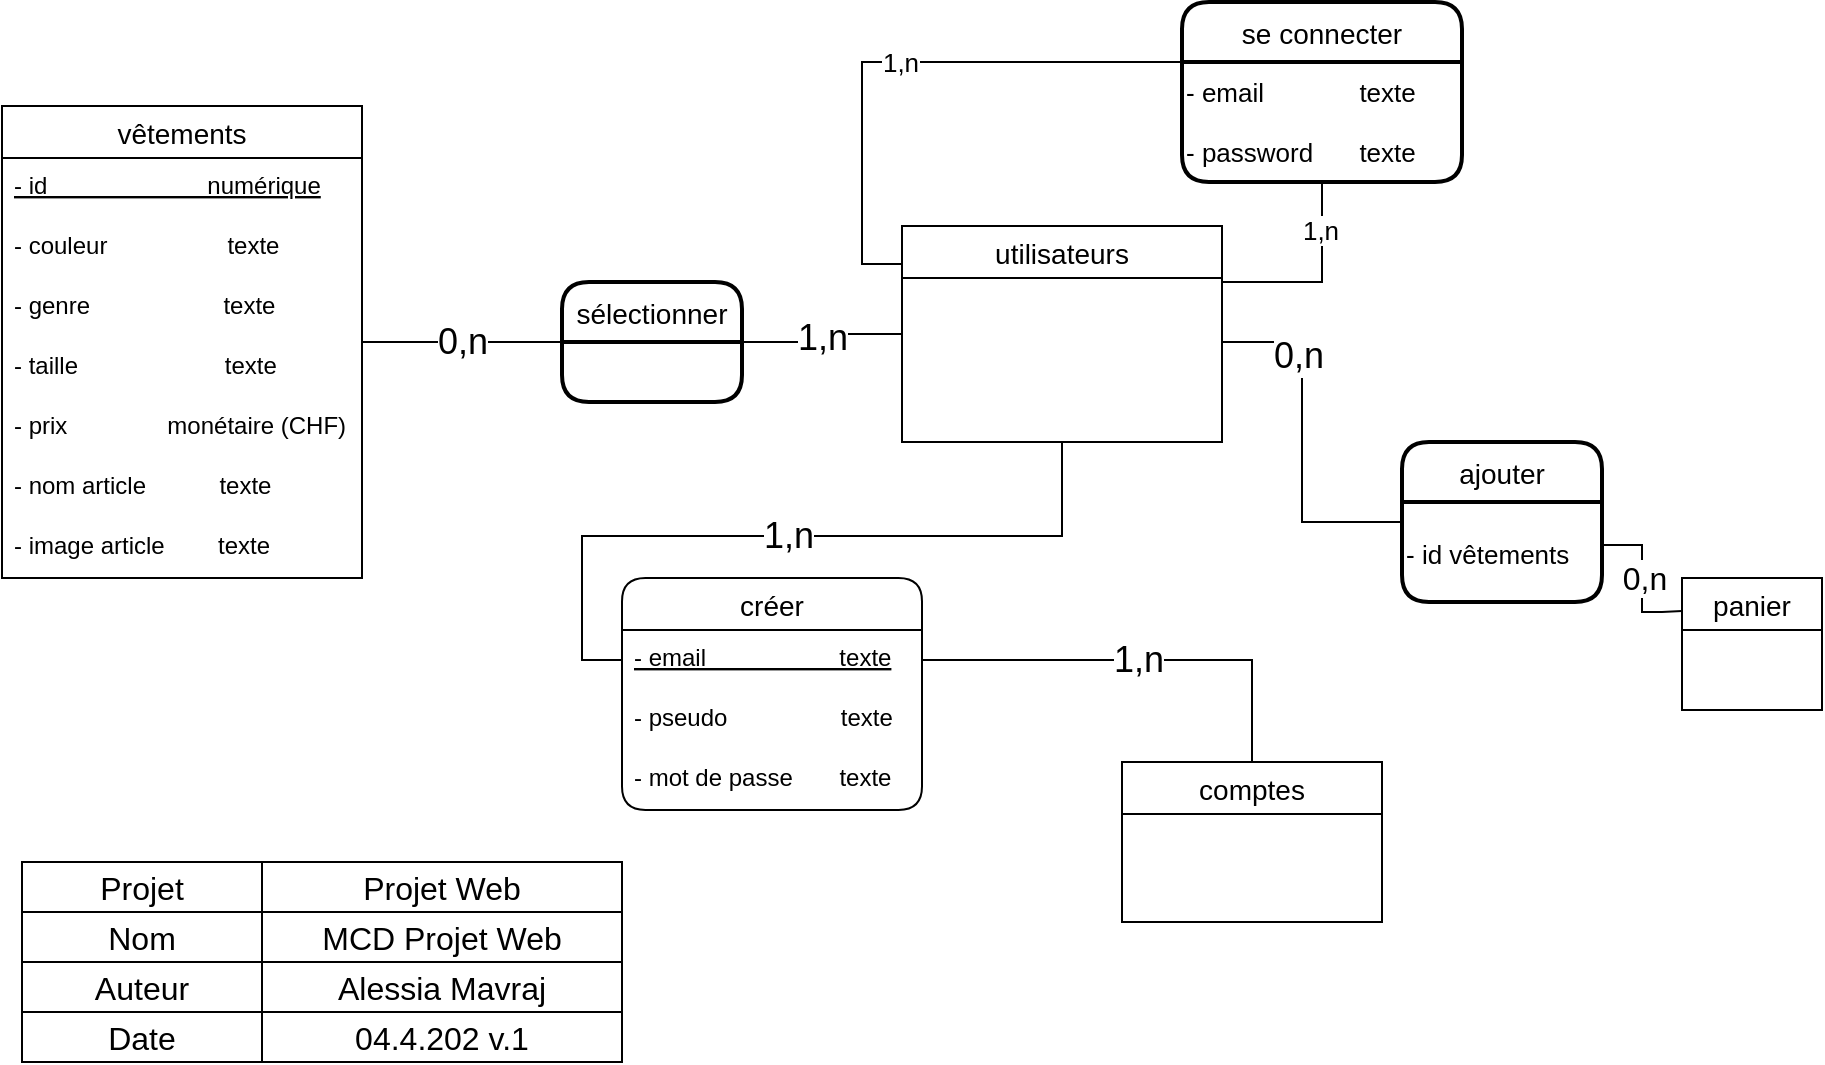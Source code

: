 <mxfile version="20.8.10" type="device"><diagram id="C5RBs43oDa-KdzZeNtuy" name="Page-1"><mxGraphModel dx="2363" dy="1392" grid="1" gridSize="10" guides="1" tooltips="1" connect="1" arrows="1" fold="1" page="1" pageScale="1" pageWidth="1169" pageHeight="827" math="0" shadow="0"><root><mxCell id="WIyWlLk6GJQsqaUBKTNV-0"/><mxCell id="WIyWlLk6GJQsqaUBKTNV-1" parent="WIyWlLk6GJQsqaUBKTNV-0"/><mxCell id="uUGbCbE2JLus--snvUOJ-17" value="sélectionner" style="swimlane;childLayout=stackLayout;horizontal=1;startSize=30;horizontalStack=0;rounded=1;fontSize=14;fontStyle=0;strokeWidth=2;resizeParent=0;resizeLast=1;shadow=0;dashed=0;align=center;" vertex="1" parent="WIyWlLk6GJQsqaUBKTNV-1"><mxGeometry x="420" y="260" width="90" height="60" as="geometry"/></mxCell><mxCell id="uUGbCbE2JLus--snvUOJ-39" value="0,n" style="edgeStyle=orthogonalEdgeStyle;rounded=0;orthogonalLoop=1;jettySize=auto;html=1;entryX=0;entryY=0.5;entryDx=0;entryDy=0;fontSize=18;endArrow=none;endFill=0;" edge="1" parent="WIyWlLk6GJQsqaUBKTNV-1" source="uUGbCbE2JLus--snvUOJ-19" target="uUGbCbE2JLus--snvUOJ-17"><mxGeometry relative="1" as="geometry"/></mxCell><mxCell id="uUGbCbE2JLus--snvUOJ-19" value="vêtements" style="swimlane;fontStyle=0;childLayout=stackLayout;horizontal=1;startSize=26;horizontalStack=0;resizeParent=1;resizeParentMax=0;resizeLast=0;collapsible=1;marginBottom=0;align=center;fontSize=14;" vertex="1" parent="WIyWlLk6GJQsqaUBKTNV-1"><mxGeometry x="140" y="172" width="180" height="236" as="geometry"/></mxCell><mxCell id="uUGbCbE2JLus--snvUOJ-20" value="- id                        numérique" style="text;strokeColor=none;fillColor=none;spacingLeft=4;spacingRight=4;overflow=hidden;rotatable=0;points=[[0,0.5],[1,0.5]];portConstraint=eastwest;fontSize=12;fontStyle=4" vertex="1" parent="uUGbCbE2JLus--snvUOJ-19"><mxGeometry y="26" width="180" height="30" as="geometry"/></mxCell><mxCell id="uUGbCbE2JLus--snvUOJ-21" value="- couleur                  texte" style="text;strokeColor=none;fillColor=none;spacingLeft=4;spacingRight=4;overflow=hidden;rotatable=0;points=[[0,0.5],[1,0.5]];portConstraint=eastwest;fontSize=12;" vertex="1" parent="uUGbCbE2JLus--snvUOJ-19"><mxGeometry y="56" width="180" height="30" as="geometry"/></mxCell><mxCell id="uUGbCbE2JLus--snvUOJ-22" value="- genre                    texte" style="text;strokeColor=none;fillColor=none;spacingLeft=4;spacingRight=4;overflow=hidden;rotatable=0;points=[[0,0.5],[1,0.5]];portConstraint=eastwest;fontSize=12;" vertex="1" parent="uUGbCbE2JLus--snvUOJ-19"><mxGeometry y="86" width="180" height="30" as="geometry"/></mxCell><mxCell id="uUGbCbE2JLus--snvUOJ-31" value="- taille                      texte" style="text;strokeColor=none;fillColor=none;spacingLeft=4;spacingRight=4;overflow=hidden;rotatable=0;points=[[0,0.5],[1,0.5]];portConstraint=eastwest;fontSize=12;" vertex="1" parent="uUGbCbE2JLus--snvUOJ-19"><mxGeometry y="116" width="180" height="30" as="geometry"/></mxCell><mxCell id="uUGbCbE2JLus--snvUOJ-32" value="- prix               monétaire (CHF)" style="text;strokeColor=none;fillColor=none;spacingLeft=4;spacingRight=4;overflow=hidden;rotatable=0;points=[[0,0.5],[1,0.5]];portConstraint=eastwest;fontSize=12;" vertex="1" parent="uUGbCbE2JLus--snvUOJ-19"><mxGeometry y="146" width="180" height="30" as="geometry"/></mxCell><mxCell id="uUGbCbE2JLus--snvUOJ-36" value="- nom article           texte" style="text;strokeColor=none;fillColor=none;spacingLeft=4;spacingRight=4;overflow=hidden;rotatable=0;points=[[0,0.5],[1,0.5]];portConstraint=eastwest;fontSize=12;fontStyle=0" vertex="1" parent="uUGbCbE2JLus--snvUOJ-19"><mxGeometry y="176" width="180" height="30" as="geometry"/></mxCell><mxCell id="uUGbCbE2JLus--snvUOJ-37" value="- image article        texte" style="text;strokeColor=none;fillColor=none;spacingLeft=4;spacingRight=4;overflow=hidden;rotatable=0;points=[[0,0.5],[1,0.5]];portConstraint=eastwest;fontSize=12;fontStyle=0" vertex="1" parent="uUGbCbE2JLus--snvUOJ-19"><mxGeometry y="206" width="180" height="30" as="geometry"/></mxCell><mxCell id="uUGbCbE2JLus--snvUOJ-38" value="&lt;font style=&quot;font-size: 18px;&quot;&gt;1,n&lt;/font&gt;" style="edgeStyle=orthogonalEdgeStyle;rounded=0;orthogonalLoop=1;jettySize=auto;html=1;entryX=1;entryY=0.5;entryDx=0;entryDy=0;endArrow=none;endFill=0;" edge="1" parent="WIyWlLk6GJQsqaUBKTNV-1" source="uUGbCbE2JLus--snvUOJ-23" target="uUGbCbE2JLus--snvUOJ-17"><mxGeometry relative="1" as="geometry"/></mxCell><mxCell id="uUGbCbE2JLus--snvUOJ-41" style="edgeStyle=orthogonalEdgeStyle;rounded=0;orthogonalLoop=1;jettySize=auto;html=1;entryX=0.002;entryY=0.2;entryDx=0;entryDy=0;fontSize=18;endArrow=none;endFill=0;entryPerimeter=0;" edge="1" parent="WIyWlLk6GJQsqaUBKTNV-1" source="uUGbCbE2JLus--snvUOJ-23" target="uUGbCbE2JLus--snvUOJ-52"><mxGeometry relative="1" as="geometry"><Array as="points"><mxPoint x="790" y="290"/><mxPoint x="790" y="380"/></Array></mxGeometry></mxCell><mxCell id="uUGbCbE2JLus--snvUOJ-42" value="0,n" style="edgeLabel;html=1;align=center;verticalAlign=middle;resizable=0;points=[];fontSize=18;" vertex="1" connectable="0" parent="uUGbCbE2JLus--snvUOJ-41"><mxGeometry x="-0.486" y="-2" relative="1" as="geometry"><mxPoint as="offset"/></mxGeometry></mxCell><mxCell id="uUGbCbE2JLus--snvUOJ-75" value="&lt;font style=&quot;font-size: 18px;&quot;&gt;1,n&lt;/font&gt;" style="edgeStyle=orthogonalEdgeStyle;rounded=0;orthogonalLoop=1;jettySize=auto;html=1;entryX=0;entryY=0.5;entryDx=0;entryDy=0;fontSize=13;endArrow=none;endFill=0;" edge="1" parent="WIyWlLk6GJQsqaUBKTNV-1" source="uUGbCbE2JLus--snvUOJ-23" target="uUGbCbE2JLus--snvUOJ-72"><mxGeometry relative="1" as="geometry"/></mxCell><mxCell id="uUGbCbE2JLus--snvUOJ-23" value="utilisateurs" style="swimlane;fontStyle=0;childLayout=stackLayout;horizontal=1;startSize=26;horizontalStack=0;resizeParent=1;resizeParentMax=0;resizeLast=0;collapsible=1;marginBottom=0;align=center;fontSize=14;" vertex="1" parent="WIyWlLk6GJQsqaUBKTNV-1"><mxGeometry x="590" y="232" width="160" height="108" as="geometry"/></mxCell><mxCell id="uUGbCbE2JLus--snvUOJ-27" value="panier" style="swimlane;fontStyle=0;childLayout=stackLayout;horizontal=1;startSize=26;horizontalStack=0;resizeParent=1;resizeParentMax=0;resizeLast=0;collapsible=1;marginBottom=0;align=center;fontSize=14;" vertex="1" parent="WIyWlLk6GJQsqaUBKTNV-1"><mxGeometry x="980" y="408" width="70" height="66" as="geometry"/></mxCell><mxCell id="uUGbCbE2JLus--snvUOJ-50" style="edgeStyle=orthogonalEdgeStyle;rounded=0;orthogonalLoop=1;jettySize=auto;html=1;fontSize=12;endArrow=none;endFill=0;exitX=1.005;exitY=0.43;exitDx=0;exitDy=0;exitPerimeter=0;entryX=0;entryY=0.25;entryDx=0;entryDy=0;" edge="1" parent="WIyWlLk6GJQsqaUBKTNV-1" source="uUGbCbE2JLus--snvUOJ-52" target="uUGbCbE2JLus--snvUOJ-27"><mxGeometry relative="1" as="geometry"><Array as="points"><mxPoint x="960" y="392"/><mxPoint x="960" y="425"/><mxPoint x="970" y="425"/></Array></mxGeometry></mxCell><mxCell id="uUGbCbE2JLus--snvUOJ-51" value="&lt;font style=&quot;font-size: 16px;&quot;&gt;0,n&lt;/font&gt;" style="edgeLabel;html=1;align=center;verticalAlign=middle;resizable=0;points=[];fontSize=12;" vertex="1" connectable="0" parent="uUGbCbE2JLus--snvUOJ-50"><mxGeometry x="0.541" y="-2" relative="1" as="geometry"><mxPoint x="-3" y="-19" as="offset"/></mxGeometry></mxCell><mxCell id="uUGbCbE2JLus--snvUOJ-40" value="ajouter" style="swimlane;childLayout=stackLayout;horizontal=1;startSize=30;horizontalStack=0;rounded=1;fontSize=14;fontStyle=0;strokeWidth=2;resizeParent=0;resizeLast=1;shadow=0;dashed=0;align=center;" vertex="1" parent="WIyWlLk6GJQsqaUBKTNV-1"><mxGeometry x="840" y="340" width="100" height="80" as="geometry"/></mxCell><mxCell id="uUGbCbE2JLus--snvUOJ-52" value="&lt;font style=&quot;font-size: 13px;&quot;&gt;- id vêtements&lt;/font&gt;" style="text;html=1;align=left;verticalAlign=middle;resizable=0;points=[];autosize=1;strokeColor=none;fillColor=none;fontSize=16;" vertex="1" parent="uUGbCbE2JLus--snvUOJ-40"><mxGeometry y="30" width="100" height="50" as="geometry"/></mxCell><mxCell id="uUGbCbE2JLus--snvUOJ-54" value="1,n" style="edgeStyle=orthogonalEdgeStyle;rounded=0;orthogonalLoop=1;jettySize=auto;html=1;entryX=0;entryY=0.164;entryDx=0;entryDy=0;entryPerimeter=0;fontSize=13;endArrow=none;endFill=0;" edge="1" parent="WIyWlLk6GJQsqaUBKTNV-1" source="uUGbCbE2JLus--snvUOJ-53" target="uUGbCbE2JLus--snvUOJ-23"><mxGeometry relative="1" as="geometry"><Array as="points"><mxPoint x="570" y="150"/><mxPoint x="570" y="251"/></Array></mxGeometry></mxCell><mxCell id="uUGbCbE2JLus--snvUOJ-55" style="edgeStyle=orthogonalEdgeStyle;rounded=0;orthogonalLoop=1;jettySize=auto;html=1;entryX=1;entryY=0.25;entryDx=0;entryDy=0;fontSize=13;endArrow=none;endFill=0;" edge="1" parent="WIyWlLk6GJQsqaUBKTNV-1" source="uUGbCbE2JLus--snvUOJ-53" target="uUGbCbE2JLus--snvUOJ-23"><mxGeometry relative="1" as="geometry"><mxPoint x="750.96" y="254.01" as="targetPoint"/><Array as="points"><mxPoint x="800" y="260"/><mxPoint x="750" y="260"/></Array></mxGeometry></mxCell><mxCell id="uUGbCbE2JLus--snvUOJ-56" value="1,n" style="edgeLabel;html=1;align=center;verticalAlign=middle;resizable=0;points=[];fontSize=13;" vertex="1" connectable="0" parent="uUGbCbE2JLus--snvUOJ-55"><mxGeometry x="-0.531" y="-1" relative="1" as="geometry"><mxPoint as="offset"/></mxGeometry></mxCell><mxCell id="uUGbCbE2JLus--snvUOJ-53" value="se connecter" style="swimlane;childLayout=stackLayout;horizontal=1;startSize=30;horizontalStack=0;rounded=1;fontSize=14;fontStyle=0;strokeWidth=2;resizeParent=0;resizeLast=1;shadow=0;dashed=0;align=center;" vertex="1" parent="WIyWlLk6GJQsqaUBKTNV-1"><mxGeometry x="730" y="120" width="140" height="90" as="geometry"/></mxCell><mxCell id="uUGbCbE2JLus--snvUOJ-58" value="- email &lt;span style=&quot;white-space: pre;&quot;&gt;&#9;&lt;span style=&quot;white-space: pre;&quot;&gt;&#9;&lt;/span&gt;&lt;/span&gt;texte" style="text;html=1;align=left;verticalAlign=middle;resizable=0;points=[];autosize=1;strokeColor=none;fillColor=none;fontSize=13;" vertex="1" parent="uUGbCbE2JLus--snvUOJ-53"><mxGeometry y="30" width="140" height="30" as="geometry"/></mxCell><mxCell id="uUGbCbE2JLus--snvUOJ-59" value="- password&amp;nbsp;&lt;span style=&quot;white-space: pre;&quot;&gt;&#9;&lt;/span&gt;texte" style="text;html=1;align=left;verticalAlign=middle;resizable=0;points=[];autosize=1;strokeColor=none;fillColor=none;fontSize=13;" vertex="1" parent="uUGbCbE2JLus--snvUOJ-53"><mxGeometry y="60" width="140" height="30" as="geometry"/></mxCell><mxCell id="uUGbCbE2JLus--snvUOJ-77" value="1,n" style="edgeStyle=orthogonalEdgeStyle;rounded=0;orthogonalLoop=1;jettySize=auto;html=1;fontSize=18;endArrow=none;endFill=0;" edge="1" parent="WIyWlLk6GJQsqaUBKTNV-1" source="uUGbCbE2JLus--snvUOJ-67" target="uUGbCbE2JLus--snvUOJ-72"><mxGeometry relative="1" as="geometry"/></mxCell><mxCell id="uUGbCbE2JLus--snvUOJ-67" value="comptes" style="swimlane;fontStyle=0;childLayout=stackLayout;horizontal=1;startSize=26;horizontalStack=0;resizeParent=1;resizeParentMax=0;resizeLast=0;collapsible=1;marginBottom=0;align=center;fontSize=14;" vertex="1" parent="WIyWlLk6GJQsqaUBKTNV-1"><mxGeometry x="700" y="500" width="130" height="80" as="geometry"/></mxCell><mxCell id="uUGbCbE2JLus--snvUOJ-71" value="créer" style="swimlane;fontStyle=0;childLayout=stackLayout;horizontal=1;startSize=26;horizontalStack=0;resizeParent=1;resizeParentMax=0;resizeLast=0;collapsible=1;marginBottom=0;align=center;fontSize=14;rounded=1;shadow=0;swimlaneFillColor=none;" vertex="1" parent="WIyWlLk6GJQsqaUBKTNV-1"><mxGeometry x="450" y="408" width="150" height="116" as="geometry"/></mxCell><mxCell id="uUGbCbE2JLus--snvUOJ-72" value="- email                    texte" style="text;strokeColor=none;fillColor=none;spacingLeft=4;spacingRight=4;overflow=hidden;rotatable=0;points=[[0,0.5],[1,0.5]];portConstraint=eastwest;fontSize=12;fontStyle=4" vertex="1" parent="uUGbCbE2JLus--snvUOJ-71"><mxGeometry y="26" width="150" height="30" as="geometry"/></mxCell><mxCell id="uUGbCbE2JLus--snvUOJ-73" value="- pseudo                 texte" style="text;strokeColor=none;fillColor=none;spacingLeft=4;spacingRight=4;overflow=hidden;rotatable=0;points=[[0,0.5],[1,0.5]];portConstraint=eastwest;fontSize=12;fontStyle=0" vertex="1" parent="uUGbCbE2JLus--snvUOJ-71"><mxGeometry y="56" width="150" height="30" as="geometry"/></mxCell><mxCell id="uUGbCbE2JLus--snvUOJ-74" value="- mot de passe       texte" style="text;strokeColor=none;fillColor=none;spacingLeft=4;spacingRight=4;overflow=hidden;rotatable=0;points=[[0,0.5],[1,0.5]];portConstraint=eastwest;fontSize=12;" vertex="1" parent="uUGbCbE2JLus--snvUOJ-71"><mxGeometry y="86" width="150" height="30" as="geometry"/></mxCell><mxCell id="uUGbCbE2JLus--snvUOJ-78" value="" style="shape=table;startSize=0;container=1;collapsible=0;childLayout=tableLayout;fontSize=16;rounded=1;shadow=0;sketch=0;" vertex="1" parent="WIyWlLk6GJQsqaUBKTNV-1"><mxGeometry x="150" y="550" width="300" height="100" as="geometry"/></mxCell><mxCell id="uUGbCbE2JLus--snvUOJ-91" style="shape=tableRow;horizontal=0;startSize=0;swimlaneHead=0;swimlaneBody=0;strokeColor=inherit;top=0;left=0;bottom=0;right=0;collapsible=0;dropTarget=0;fillColor=none;points=[[0,0.5],[1,0.5]];portConstraint=eastwest;fontSize=16;rounded=1;shadow=0;sketch=0;" vertex="1" parent="uUGbCbE2JLus--snvUOJ-78"><mxGeometry width="300" height="25" as="geometry"/></mxCell><mxCell id="uUGbCbE2JLus--snvUOJ-92" value="Projet" style="shape=partialRectangle;html=1;whiteSpace=wrap;connectable=0;strokeColor=inherit;overflow=hidden;fillColor=none;top=0;left=0;bottom=0;right=0;pointerEvents=1;fontSize=16;rounded=1;shadow=0;sketch=0;" vertex="1" parent="uUGbCbE2JLus--snvUOJ-91"><mxGeometry width="120" height="25" as="geometry"><mxRectangle width="120" height="25" as="alternateBounds"/></mxGeometry></mxCell><mxCell id="uUGbCbE2JLus--snvUOJ-93" value="Projet Web" style="shape=partialRectangle;html=1;whiteSpace=wrap;connectable=0;strokeColor=inherit;overflow=hidden;fillColor=none;top=0;left=0;bottom=0;right=0;pointerEvents=1;fontSize=16;rounded=1;shadow=0;sketch=0;" vertex="1" parent="uUGbCbE2JLus--snvUOJ-91"><mxGeometry x="120" width="180" height="25" as="geometry"><mxRectangle width="180" height="25" as="alternateBounds"/></mxGeometry></mxCell><mxCell id="uUGbCbE2JLus--snvUOJ-79" value="" style="shape=tableRow;horizontal=0;startSize=0;swimlaneHead=0;swimlaneBody=0;strokeColor=inherit;top=0;left=0;bottom=0;right=0;collapsible=0;dropTarget=0;fillColor=none;points=[[0,0.5],[1,0.5]];portConstraint=eastwest;fontSize=16;rounded=1;shadow=0;sketch=0;" vertex="1" parent="uUGbCbE2JLus--snvUOJ-78"><mxGeometry y="25" width="300" height="25" as="geometry"/></mxCell><mxCell id="uUGbCbE2JLus--snvUOJ-80" value="Nom" style="shape=partialRectangle;html=1;whiteSpace=wrap;connectable=0;strokeColor=inherit;overflow=hidden;fillColor=none;top=0;left=0;bottom=0;right=0;pointerEvents=1;fontSize=16;rounded=1;shadow=0;sketch=0;" vertex="1" parent="uUGbCbE2JLus--snvUOJ-79"><mxGeometry width="120" height="25" as="geometry"><mxRectangle width="120" height="25" as="alternateBounds"/></mxGeometry></mxCell><mxCell id="uUGbCbE2JLus--snvUOJ-81" value="MCD Projet Web" style="shape=partialRectangle;html=1;whiteSpace=wrap;connectable=0;strokeColor=inherit;overflow=hidden;fillColor=none;top=0;left=0;bottom=0;right=0;pointerEvents=1;fontSize=16;rounded=1;shadow=0;sketch=0;" vertex="1" parent="uUGbCbE2JLus--snvUOJ-79"><mxGeometry x="120" width="180" height="25" as="geometry"><mxRectangle width="180" height="25" as="alternateBounds"/></mxGeometry></mxCell><mxCell id="uUGbCbE2JLus--snvUOJ-83" value="" style="shape=tableRow;horizontal=0;startSize=0;swimlaneHead=0;swimlaneBody=0;strokeColor=inherit;top=0;left=0;bottom=0;right=0;collapsible=0;dropTarget=0;fillColor=none;points=[[0,0.5],[1,0.5]];portConstraint=eastwest;fontSize=16;rounded=1;shadow=0;sketch=0;" vertex="1" parent="uUGbCbE2JLus--snvUOJ-78"><mxGeometry y="50" width="300" height="25" as="geometry"/></mxCell><mxCell id="uUGbCbE2JLus--snvUOJ-84" value="Auteur" style="shape=partialRectangle;html=1;whiteSpace=wrap;connectable=0;strokeColor=inherit;overflow=hidden;fillColor=none;top=0;left=0;bottom=0;right=0;pointerEvents=1;fontSize=16;rounded=1;shadow=0;sketch=0;" vertex="1" parent="uUGbCbE2JLus--snvUOJ-83"><mxGeometry width="120" height="25" as="geometry"><mxRectangle width="120" height="25" as="alternateBounds"/></mxGeometry></mxCell><mxCell id="uUGbCbE2JLus--snvUOJ-85" value="Alessia Mavraj" style="shape=partialRectangle;html=1;whiteSpace=wrap;connectable=0;strokeColor=inherit;overflow=hidden;fillColor=none;top=0;left=0;bottom=0;right=0;pointerEvents=1;fontSize=16;rounded=1;shadow=0;sketch=0;" vertex="1" parent="uUGbCbE2JLus--snvUOJ-83"><mxGeometry x="120" width="180" height="25" as="geometry"><mxRectangle width="180" height="25" as="alternateBounds"/></mxGeometry></mxCell><mxCell id="uUGbCbE2JLus--snvUOJ-87" value="" style="shape=tableRow;horizontal=0;startSize=0;swimlaneHead=0;swimlaneBody=0;strokeColor=inherit;top=0;left=0;bottom=0;right=0;collapsible=0;dropTarget=0;fillColor=none;points=[[0,0.5],[1,0.5]];portConstraint=eastwest;fontSize=16;rounded=1;shadow=0;sketch=0;" vertex="1" parent="uUGbCbE2JLus--snvUOJ-78"><mxGeometry y="75" width="300" height="25" as="geometry"/></mxCell><mxCell id="uUGbCbE2JLus--snvUOJ-88" value="Date" style="shape=partialRectangle;html=1;whiteSpace=wrap;connectable=0;strokeColor=inherit;overflow=hidden;fillColor=none;top=0;left=0;bottom=0;right=0;pointerEvents=1;fontSize=16;rounded=1;shadow=0;sketch=0;" vertex="1" parent="uUGbCbE2JLus--snvUOJ-87"><mxGeometry width="120" height="25" as="geometry"><mxRectangle width="120" height="25" as="alternateBounds"/></mxGeometry></mxCell><mxCell id="uUGbCbE2JLus--snvUOJ-89" value="04.4.202 v.1" style="shape=partialRectangle;html=1;whiteSpace=wrap;connectable=0;strokeColor=inherit;overflow=hidden;fillColor=none;top=0;left=0;bottom=0;right=0;pointerEvents=1;fontSize=16;rounded=1;shadow=0;sketch=0;" vertex="1" parent="uUGbCbE2JLus--snvUOJ-87"><mxGeometry x="120" width="180" height="25" as="geometry"><mxRectangle width="180" height="25" as="alternateBounds"/></mxGeometry></mxCell></root></mxGraphModel></diagram></mxfile>